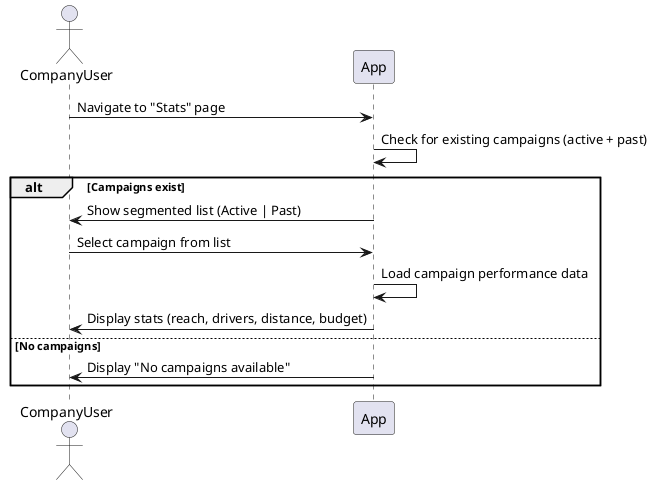 @startuml ViewCampaignStats
actor CompanyUser

CompanyUser -> App : Navigate to "Stats" page
App -> App : Check for existing campaigns (active + past)

alt Campaigns exist
    App -> CompanyUser : Show segmented list (Active | Past)
    CompanyUser -> App : Select campaign from list
    App -> App : Load campaign performance data
    App -> CompanyUser : Display stats (reach, drivers, distance, budget)
else No campaigns
    App -> CompanyUser : Display "No campaigns available"
end

@enduml
